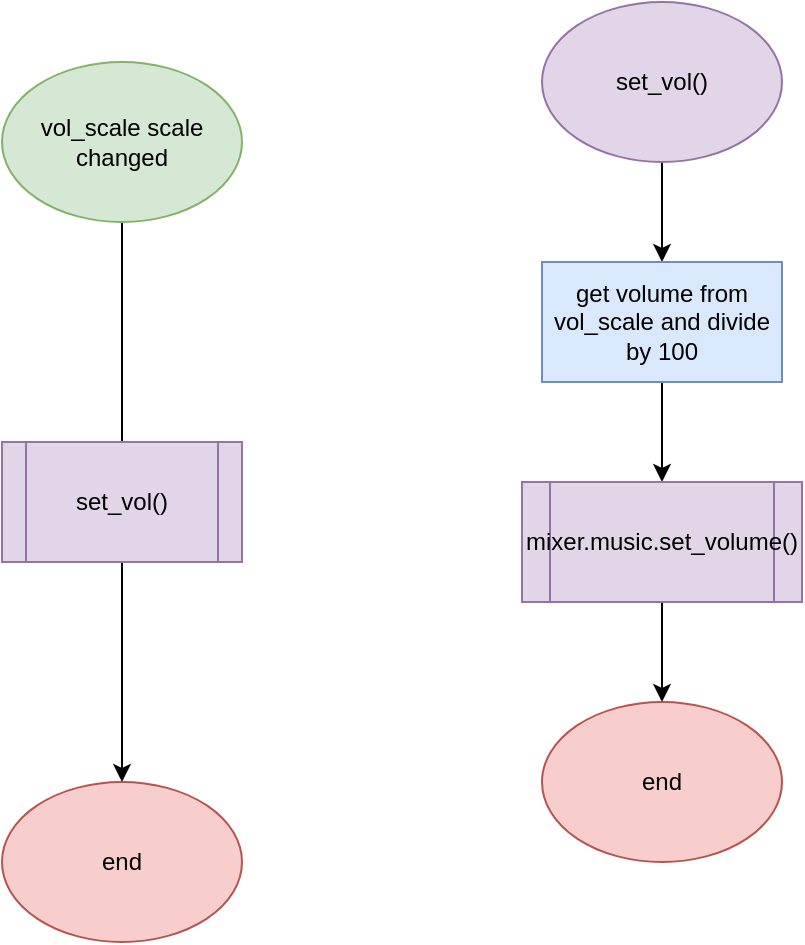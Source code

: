 <mxfile version="15.8.7" type="device"><diagram id="y5LaeFUEqMnhjNQgH82W" name="Page-1"><mxGraphModel dx="312" dy="857" grid="1" gridSize="10" guides="1" tooltips="1" connect="1" arrows="1" fold="1" page="1" pageScale="1" pageWidth="850" pageHeight="1100" math="0" shadow="0"><root><mxCell id="0"/><mxCell id="1" parent="0"/><mxCell id="t71IhGdrDKWoyTNeJonA-3" style="edgeStyle=orthogonalEdgeStyle;rounded=0;orthogonalLoop=1;jettySize=auto;html=1;exitX=0.5;exitY=1;exitDx=0;exitDy=0;entryX=0.5;entryY=0;entryDx=0;entryDy=0;" edge="1" parent="1" source="t71IhGdrDKWoyTNeJonA-1" target="t71IhGdrDKWoyTNeJonA-2"><mxGeometry relative="1" as="geometry"/></mxCell><mxCell id="t71IhGdrDKWoyTNeJonA-1" value="vol_scale scale changed" style="ellipse;whiteSpace=wrap;html=1;fillColor=#d5e8d4;strokeColor=#82b366;" vertex="1" parent="1"><mxGeometry x="70" y="150" width="120" height="80" as="geometry"/></mxCell><mxCell id="t71IhGdrDKWoyTNeJonA-2" value="end" style="ellipse;whiteSpace=wrap;html=1;fillColor=#f8cecc;strokeColor=#b85450;" vertex="1" parent="1"><mxGeometry x="70" y="510" width="120" height="80" as="geometry"/></mxCell><mxCell id="t71IhGdrDKWoyTNeJonA-4" value="set_vol()" style="shape=process;whiteSpace=wrap;html=1;backgroundOutline=1;fillColor=#e1d5e7;strokeColor=#9673a6;" vertex="1" parent="1"><mxGeometry x="70" y="340" width="120" height="60" as="geometry"/></mxCell><mxCell id="t71IhGdrDKWoyTNeJonA-7" value="" style="edgeStyle=orthogonalEdgeStyle;rounded=0;orthogonalLoop=1;jettySize=auto;html=1;" edge="1" parent="1" source="t71IhGdrDKWoyTNeJonA-5" target="t71IhGdrDKWoyTNeJonA-6"><mxGeometry relative="1" as="geometry"/></mxCell><mxCell id="t71IhGdrDKWoyTNeJonA-5" value="set_vol()" style="ellipse;whiteSpace=wrap;html=1;fillColor=#e1d5e7;strokeColor=#9673a6;" vertex="1" parent="1"><mxGeometry x="340" y="120" width="120" height="80" as="geometry"/></mxCell><mxCell id="t71IhGdrDKWoyTNeJonA-9" value="" style="edgeStyle=orthogonalEdgeStyle;rounded=0;orthogonalLoop=1;jettySize=auto;html=1;" edge="1" parent="1" source="t71IhGdrDKWoyTNeJonA-6" target="t71IhGdrDKWoyTNeJonA-8"><mxGeometry relative="1" as="geometry"/></mxCell><mxCell id="t71IhGdrDKWoyTNeJonA-6" value="get volume from vol_scale and divide by 100" style="rounded=0;whiteSpace=wrap;html=1;fillColor=#dae8fc;strokeColor=#6c8ebf;" vertex="1" parent="1"><mxGeometry x="340" y="250" width="120" height="60" as="geometry"/></mxCell><mxCell id="t71IhGdrDKWoyTNeJonA-11" value="" style="edgeStyle=orthogonalEdgeStyle;rounded=0;orthogonalLoop=1;jettySize=auto;html=1;" edge="1" parent="1" source="t71IhGdrDKWoyTNeJonA-8" target="t71IhGdrDKWoyTNeJonA-10"><mxGeometry relative="1" as="geometry"/></mxCell><mxCell id="t71IhGdrDKWoyTNeJonA-8" value="mixer.music.set_volume()" style="shape=process;whiteSpace=wrap;html=1;backgroundOutline=1;fillColor=#e1d5e7;strokeColor=#9673a6;" vertex="1" parent="1"><mxGeometry x="330" y="360" width="140" height="60" as="geometry"/></mxCell><mxCell id="t71IhGdrDKWoyTNeJonA-10" value="end" style="ellipse;whiteSpace=wrap;html=1;fillColor=#f8cecc;strokeColor=#b85450;" vertex="1" parent="1"><mxGeometry x="340" y="470" width="120" height="80" as="geometry"/></mxCell></root></mxGraphModel></diagram></mxfile>